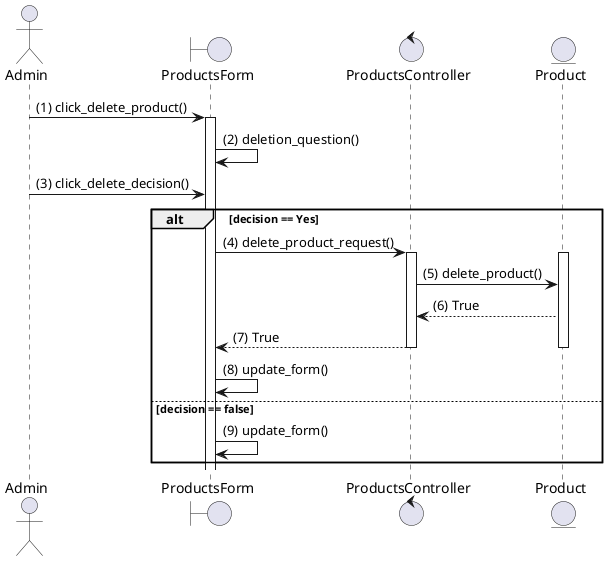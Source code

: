 @startuml
actor Admin
boundary ProductsForm
control ProductsController
entity Product

Admin -> ProductsForm : (1) click_delete_product()
activate ProductsForm

ProductsForm -> ProductsForm : (2) deletion_question()

Admin -> ProductsForm : (3) click_delete_decision()

alt decision == Yes
    ProductsForm -> ProductsController : (4) delete_product_request()
    activate ProductsController

    activate Product
    ProductsController -> Product : (5) delete_product()
    ProductsController <-- Product : (6) True

    ProductsController --> ProductsForm : (7) True
    deactivate Product

    deactivate ProductsController
    ProductsForm -> ProductsForm : (8) update_form()
else decision == false
    ProductsForm -> ProductsForm : (9) update_form()
end
    



@enduml
